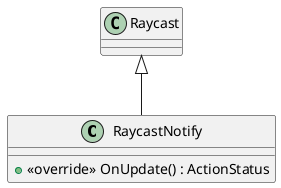 @startuml
class RaycastNotify {
    + <<override>> OnUpdate() : ActionStatus
}
Raycast <|-- RaycastNotify
@enduml
